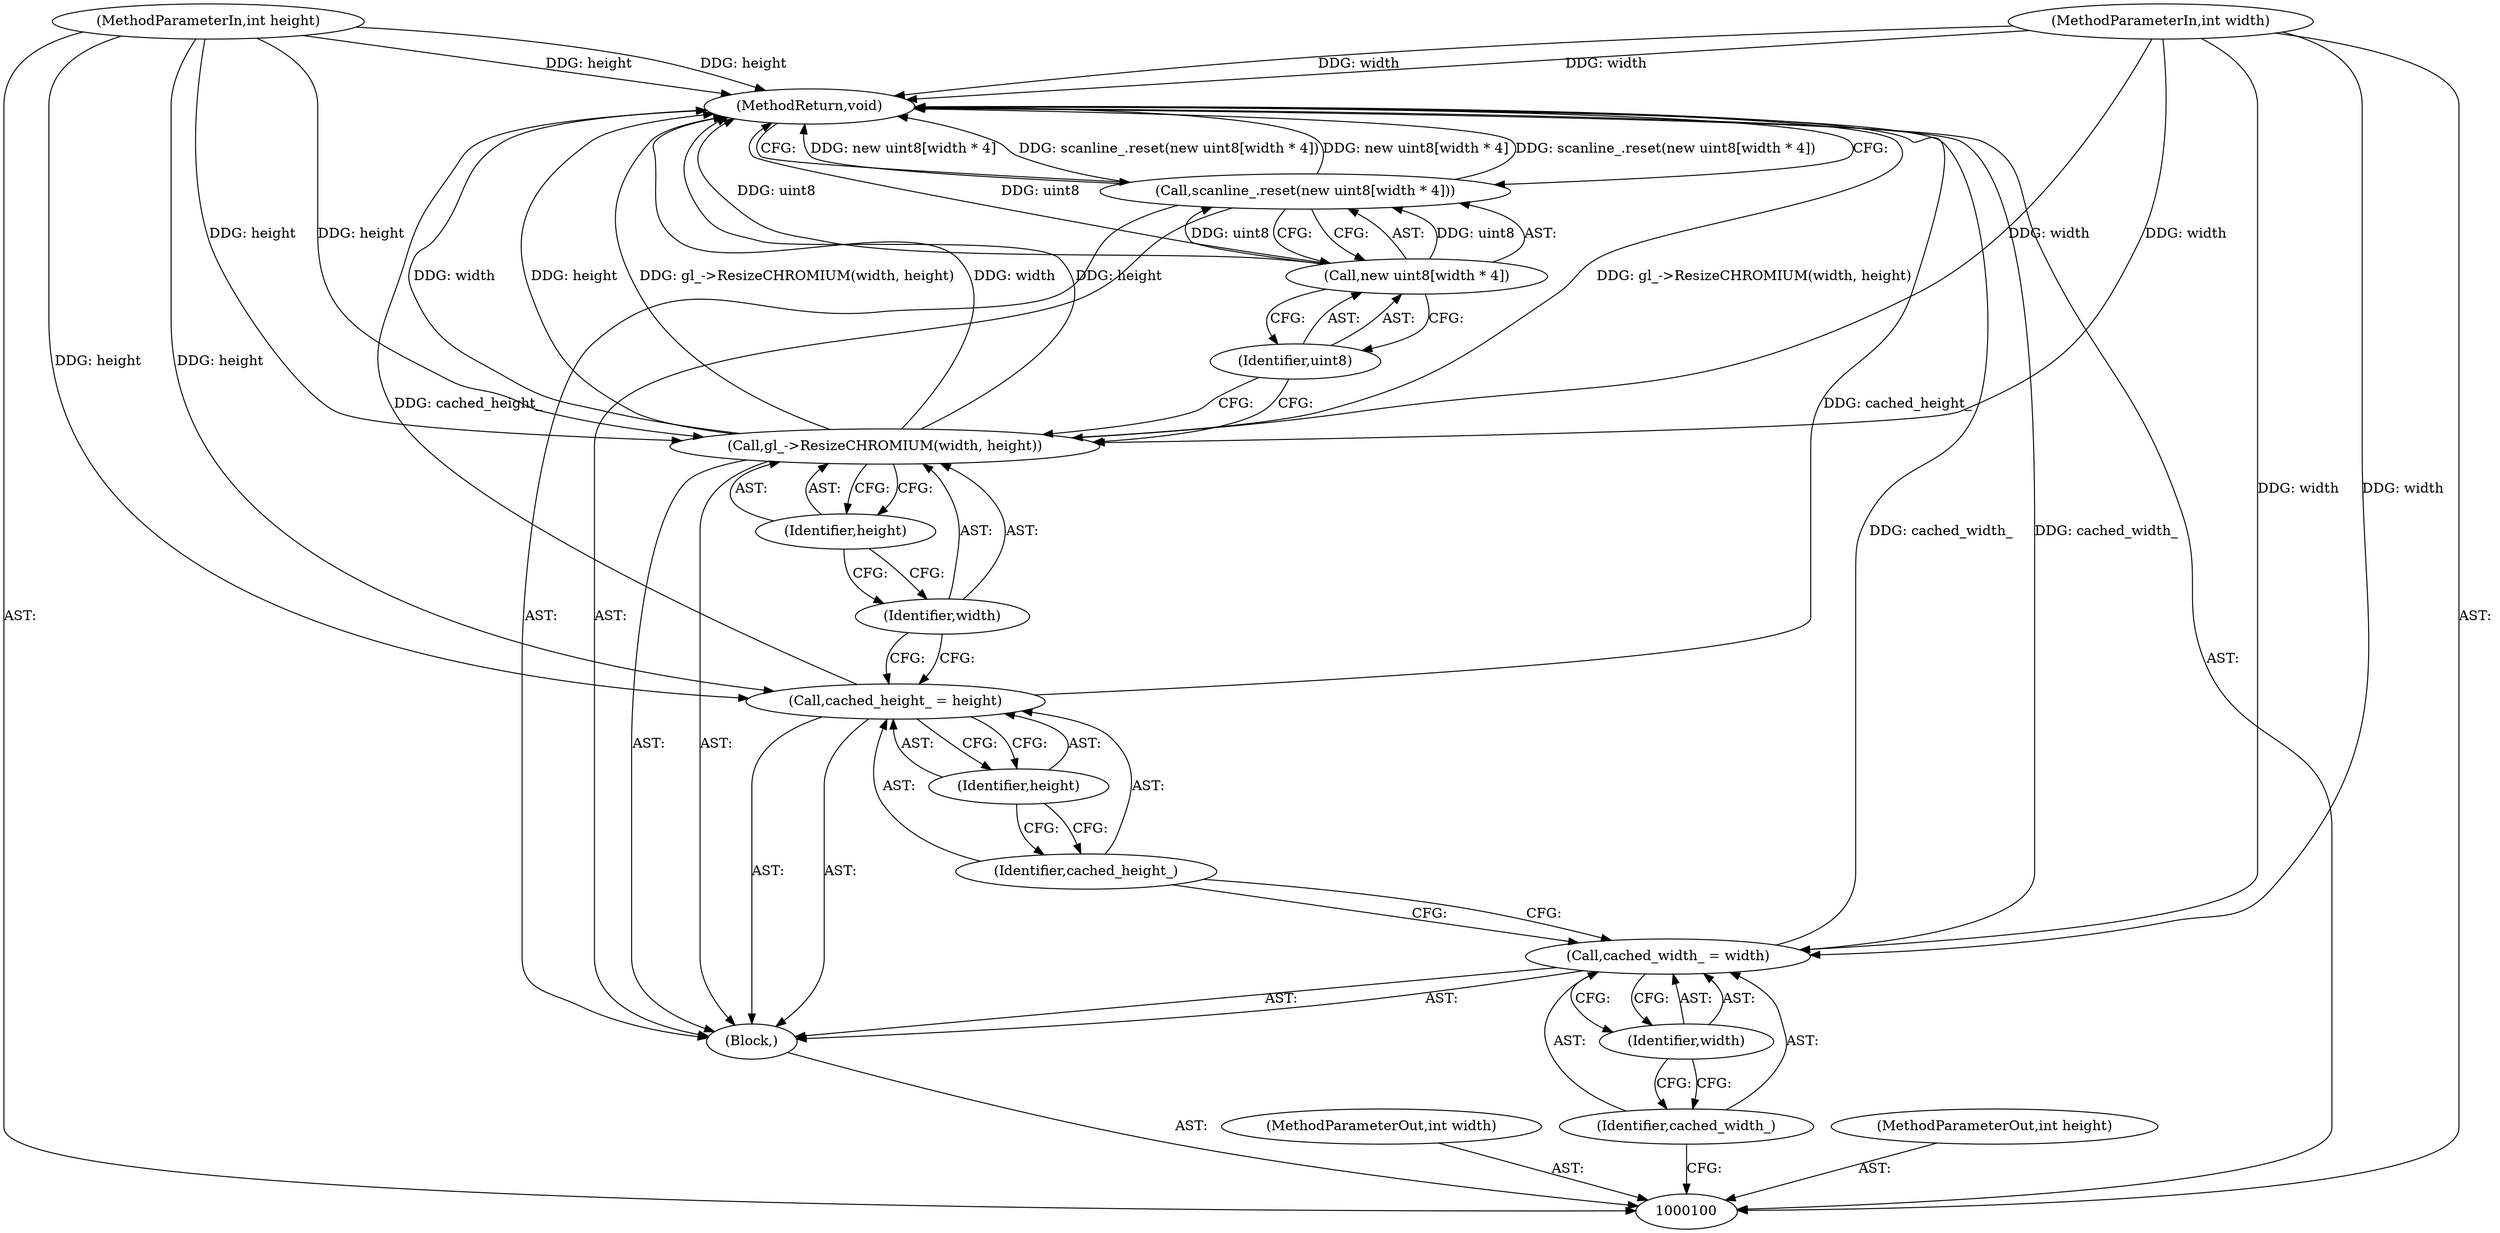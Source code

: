 digraph "1_Chrome_64681e22e73e3325e06e6e5e8ef81995b4a306cc_0" {
"1000116" [label="(MethodReturn,void)"];
"1000101" [label="(MethodParameterIn,int width)"];
"1000139" [label="(MethodParameterOut,int width)"];
"1000102" [label="(MethodParameterIn,int height)"];
"1000140" [label="(MethodParameterOut,int height)"];
"1000103" [label="(Block,)"];
"1000106" [label="(Identifier,width)"];
"1000104" [label="(Call,cached_width_ = width)"];
"1000105" [label="(Identifier,cached_width_)"];
"1000109" [label="(Identifier,height)"];
"1000107" [label="(Call,cached_height_ = height)"];
"1000108" [label="(Identifier,cached_height_)"];
"1000111" [label="(Identifier,width)"];
"1000110" [label="(Call,gl_->ResizeCHROMIUM(width, height))"];
"1000112" [label="(Identifier,height)"];
"1000114" [label="(Call,new uint8[width * 4])"];
"1000113" [label="(Call,scanline_.reset(new uint8[width * 4]))"];
"1000115" [label="(Identifier,uint8)"];
"1000116" -> "1000100"  [label="AST: "];
"1000116" -> "1000113"  [label="CFG: "];
"1000107" -> "1000116"  [label="DDG: cached_height_"];
"1000104" -> "1000116"  [label="DDG: cached_width_"];
"1000113" -> "1000116"  [label="DDG: new uint8[width * 4]"];
"1000113" -> "1000116"  [label="DDG: scanline_.reset(new uint8[width * 4])"];
"1000114" -> "1000116"  [label="DDG: uint8"];
"1000110" -> "1000116"  [label="DDG: width"];
"1000110" -> "1000116"  [label="DDG: height"];
"1000110" -> "1000116"  [label="DDG: gl_->ResizeCHROMIUM(width, height)"];
"1000102" -> "1000116"  [label="DDG: height"];
"1000101" -> "1000116"  [label="DDG: width"];
"1000101" -> "1000100"  [label="AST: "];
"1000101" -> "1000116"  [label="DDG: width"];
"1000101" -> "1000104"  [label="DDG: width"];
"1000101" -> "1000110"  [label="DDG: width"];
"1000139" -> "1000100"  [label="AST: "];
"1000102" -> "1000100"  [label="AST: "];
"1000102" -> "1000116"  [label="DDG: height"];
"1000102" -> "1000107"  [label="DDG: height"];
"1000102" -> "1000110"  [label="DDG: height"];
"1000140" -> "1000100"  [label="AST: "];
"1000103" -> "1000100"  [label="AST: "];
"1000104" -> "1000103"  [label="AST: "];
"1000107" -> "1000103"  [label="AST: "];
"1000110" -> "1000103"  [label="AST: "];
"1000113" -> "1000103"  [label="AST: "];
"1000106" -> "1000104"  [label="AST: "];
"1000106" -> "1000105"  [label="CFG: "];
"1000104" -> "1000106"  [label="CFG: "];
"1000104" -> "1000103"  [label="AST: "];
"1000104" -> "1000106"  [label="CFG: "];
"1000105" -> "1000104"  [label="AST: "];
"1000106" -> "1000104"  [label="AST: "];
"1000108" -> "1000104"  [label="CFG: "];
"1000104" -> "1000116"  [label="DDG: cached_width_"];
"1000101" -> "1000104"  [label="DDG: width"];
"1000105" -> "1000104"  [label="AST: "];
"1000105" -> "1000100"  [label="CFG: "];
"1000106" -> "1000105"  [label="CFG: "];
"1000109" -> "1000107"  [label="AST: "];
"1000109" -> "1000108"  [label="CFG: "];
"1000107" -> "1000109"  [label="CFG: "];
"1000107" -> "1000103"  [label="AST: "];
"1000107" -> "1000109"  [label="CFG: "];
"1000108" -> "1000107"  [label="AST: "];
"1000109" -> "1000107"  [label="AST: "];
"1000111" -> "1000107"  [label="CFG: "];
"1000107" -> "1000116"  [label="DDG: cached_height_"];
"1000102" -> "1000107"  [label="DDG: height"];
"1000108" -> "1000107"  [label="AST: "];
"1000108" -> "1000104"  [label="CFG: "];
"1000109" -> "1000108"  [label="CFG: "];
"1000111" -> "1000110"  [label="AST: "];
"1000111" -> "1000107"  [label="CFG: "];
"1000112" -> "1000111"  [label="CFG: "];
"1000110" -> "1000103"  [label="AST: "];
"1000110" -> "1000112"  [label="CFG: "];
"1000111" -> "1000110"  [label="AST: "];
"1000112" -> "1000110"  [label="AST: "];
"1000115" -> "1000110"  [label="CFG: "];
"1000110" -> "1000116"  [label="DDG: width"];
"1000110" -> "1000116"  [label="DDG: height"];
"1000110" -> "1000116"  [label="DDG: gl_->ResizeCHROMIUM(width, height)"];
"1000101" -> "1000110"  [label="DDG: width"];
"1000102" -> "1000110"  [label="DDG: height"];
"1000112" -> "1000110"  [label="AST: "];
"1000112" -> "1000111"  [label="CFG: "];
"1000110" -> "1000112"  [label="CFG: "];
"1000114" -> "1000113"  [label="AST: "];
"1000114" -> "1000115"  [label="CFG: "];
"1000115" -> "1000114"  [label="AST: "];
"1000113" -> "1000114"  [label="CFG: "];
"1000114" -> "1000116"  [label="DDG: uint8"];
"1000114" -> "1000113"  [label="DDG: uint8"];
"1000113" -> "1000103"  [label="AST: "];
"1000113" -> "1000114"  [label="CFG: "];
"1000114" -> "1000113"  [label="AST: "];
"1000116" -> "1000113"  [label="CFG: "];
"1000113" -> "1000116"  [label="DDG: new uint8[width * 4]"];
"1000113" -> "1000116"  [label="DDG: scanline_.reset(new uint8[width * 4])"];
"1000114" -> "1000113"  [label="DDG: uint8"];
"1000115" -> "1000114"  [label="AST: "];
"1000115" -> "1000110"  [label="CFG: "];
"1000114" -> "1000115"  [label="CFG: "];
}
